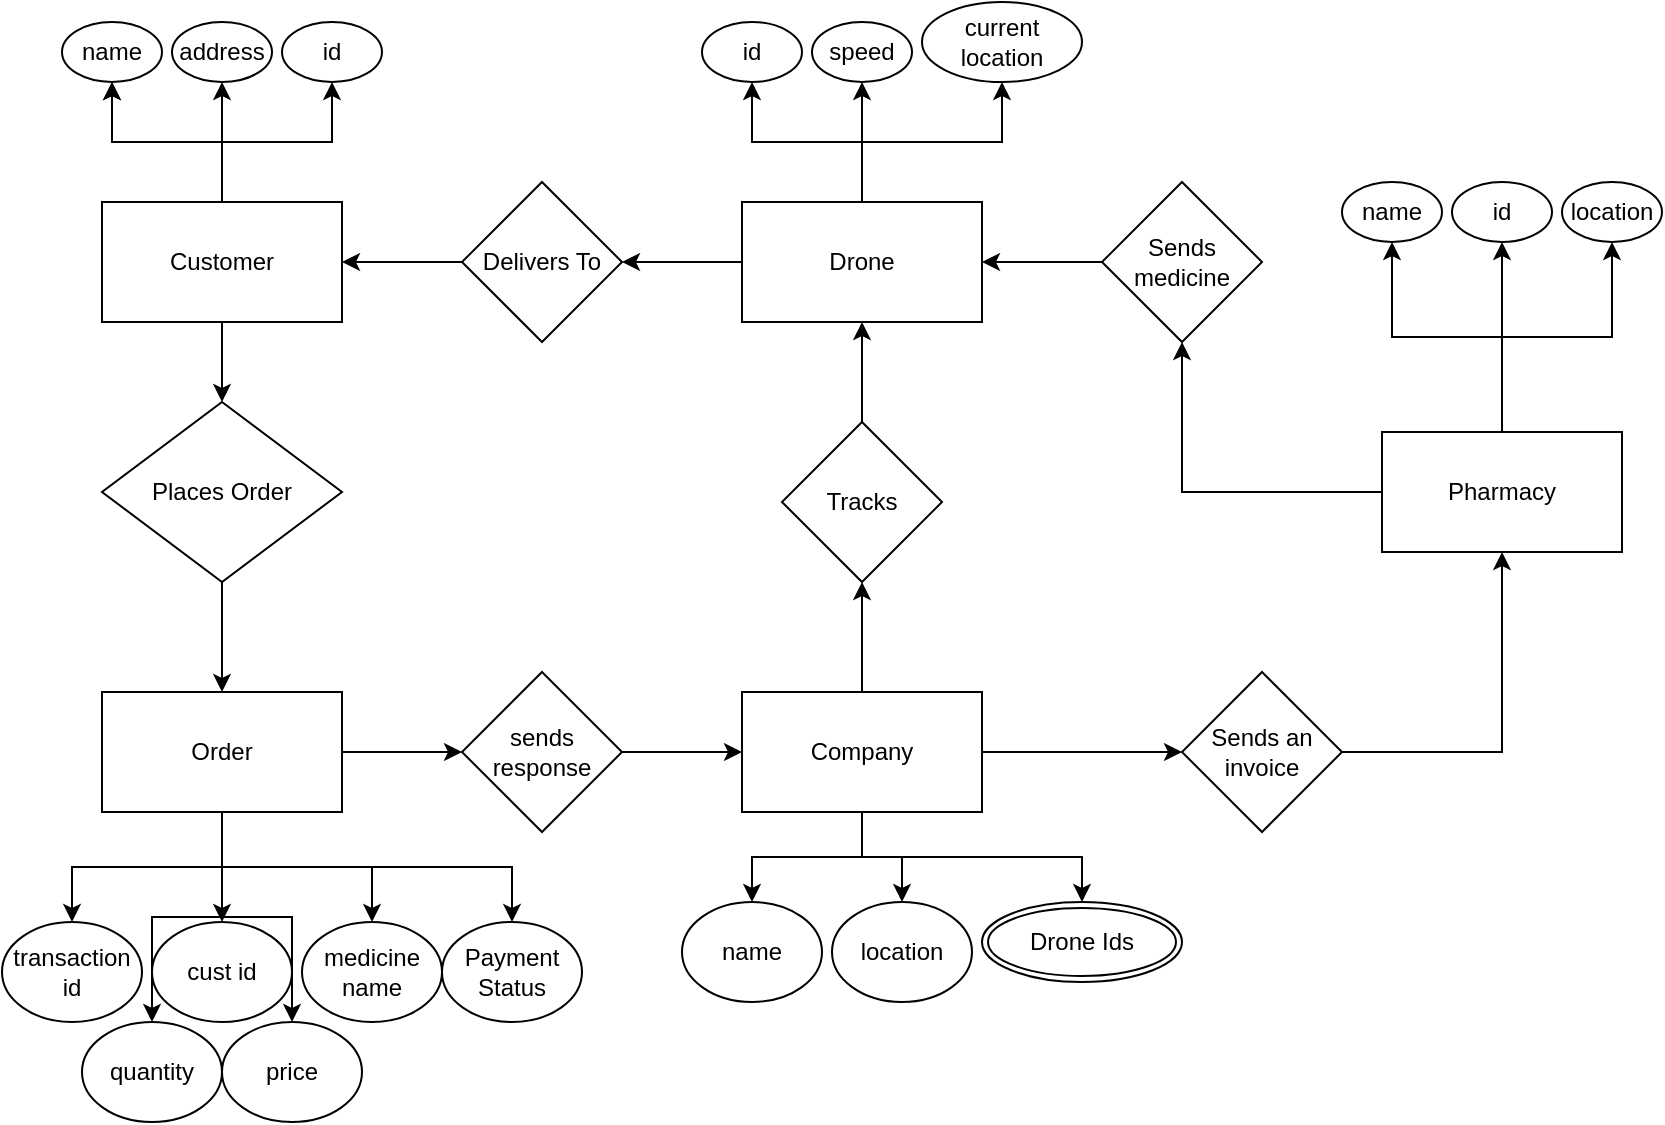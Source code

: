 <mxfile version="23.0.2" type="device">
  <diagram name="Page-1" id="7e2SZxitVWboDw_28Qmb">
    <mxGraphModel dx="1434" dy="772" grid="1" gridSize="10" guides="1" tooltips="1" connect="1" arrows="1" fold="1" page="1" pageScale="1" pageWidth="850" pageHeight="1100" math="0" shadow="0">
      <root>
        <mxCell id="0" />
        <mxCell id="1" parent="0" />
        <mxCell id="E4ogCpELwX2KSt2dfCRv-10" value="" style="edgeStyle=orthogonalEdgeStyle;rounded=0;orthogonalLoop=1;jettySize=auto;html=1;" edge="1" parent="1" source="E4ogCpELwX2KSt2dfCRv-2" target="E4ogCpELwX2KSt2dfCRv-9">
          <mxGeometry relative="1" as="geometry" />
        </mxCell>
        <mxCell id="E4ogCpELwX2KSt2dfCRv-27" value="" style="edgeStyle=orthogonalEdgeStyle;rounded=0;orthogonalLoop=1;jettySize=auto;html=1;" edge="1" parent="1" source="E4ogCpELwX2KSt2dfCRv-2" target="E4ogCpELwX2KSt2dfCRv-26">
          <mxGeometry relative="1" as="geometry" />
        </mxCell>
        <mxCell id="E4ogCpELwX2KSt2dfCRv-28" value="" style="edgeStyle=orthogonalEdgeStyle;rounded=0;orthogonalLoop=1;jettySize=auto;html=1;" edge="1" parent="1" source="E4ogCpELwX2KSt2dfCRv-2" target="E4ogCpELwX2KSt2dfCRv-26">
          <mxGeometry relative="1" as="geometry" />
        </mxCell>
        <mxCell id="E4ogCpELwX2KSt2dfCRv-31" style="edgeStyle=orthogonalEdgeStyle;rounded=0;orthogonalLoop=1;jettySize=auto;html=1;entryX=0.5;entryY=1;entryDx=0;entryDy=0;" edge="1" parent="1" source="E4ogCpELwX2KSt2dfCRv-2" target="E4ogCpELwX2KSt2dfCRv-29">
          <mxGeometry relative="1" as="geometry" />
        </mxCell>
        <mxCell id="E4ogCpELwX2KSt2dfCRv-32" style="edgeStyle=orthogonalEdgeStyle;rounded=0;orthogonalLoop=1;jettySize=auto;html=1;entryX=0.5;entryY=1;entryDx=0;entryDy=0;" edge="1" parent="1" source="E4ogCpELwX2KSt2dfCRv-2" target="E4ogCpELwX2KSt2dfCRv-30">
          <mxGeometry relative="1" as="geometry" />
        </mxCell>
        <mxCell id="E4ogCpELwX2KSt2dfCRv-2" value="Customer" style="rounded=0;whiteSpace=wrap;html=1;" vertex="1" parent="1">
          <mxGeometry x="60" y="220" width="120" height="60" as="geometry" />
        </mxCell>
        <mxCell id="E4ogCpELwX2KSt2dfCRv-14" value="" style="edgeStyle=orthogonalEdgeStyle;rounded=0;orthogonalLoop=1;jettySize=auto;html=1;" edge="1" parent="1" source="E4ogCpELwX2KSt2dfCRv-3" target="E4ogCpELwX2KSt2dfCRv-13">
          <mxGeometry relative="1" as="geometry" />
        </mxCell>
        <mxCell id="E4ogCpELwX2KSt2dfCRv-24" value="" style="edgeStyle=orthogonalEdgeStyle;rounded=0;orthogonalLoop=1;jettySize=auto;html=1;" edge="1" parent="1" source="E4ogCpELwX2KSt2dfCRv-3" target="E4ogCpELwX2KSt2dfCRv-23">
          <mxGeometry relative="1" as="geometry" />
        </mxCell>
        <mxCell id="E4ogCpELwX2KSt2dfCRv-89" style="edgeStyle=orthogonalEdgeStyle;rounded=0;orthogonalLoop=1;jettySize=auto;html=1;entryX=0.5;entryY=0;entryDx=0;entryDy=0;" edge="1" parent="1" source="E4ogCpELwX2KSt2dfCRv-3" target="E4ogCpELwX2KSt2dfCRv-88">
          <mxGeometry relative="1" as="geometry" />
        </mxCell>
        <mxCell id="E4ogCpELwX2KSt2dfCRv-90" style="edgeStyle=orthogonalEdgeStyle;rounded=0;orthogonalLoop=1;jettySize=auto;html=1;entryX=0.5;entryY=0;entryDx=0;entryDy=0;" edge="1" parent="1" source="E4ogCpELwX2KSt2dfCRv-3" target="E4ogCpELwX2KSt2dfCRv-87">
          <mxGeometry relative="1" as="geometry" />
        </mxCell>
        <mxCell id="E4ogCpELwX2KSt2dfCRv-93" style="edgeStyle=orthogonalEdgeStyle;rounded=0;orthogonalLoop=1;jettySize=auto;html=1;entryX=0.5;entryY=0;entryDx=0;entryDy=0;" edge="1" parent="1" source="E4ogCpELwX2KSt2dfCRv-3" target="E4ogCpELwX2KSt2dfCRv-92">
          <mxGeometry relative="1" as="geometry" />
        </mxCell>
        <mxCell id="E4ogCpELwX2KSt2dfCRv-3" value="Company" style="rounded=0;whiteSpace=wrap;html=1;" vertex="1" parent="1">
          <mxGeometry x="380" y="465" width="120" height="60" as="geometry" />
        </mxCell>
        <mxCell id="E4ogCpELwX2KSt2dfCRv-17" value="" style="edgeStyle=orthogonalEdgeStyle;rounded=0;orthogonalLoop=1;jettySize=auto;html=1;" edge="1" parent="1" source="E4ogCpELwX2KSt2dfCRv-4" target="E4ogCpELwX2KSt2dfCRv-16">
          <mxGeometry relative="1" as="geometry" />
        </mxCell>
        <mxCell id="E4ogCpELwX2KSt2dfCRv-54" style="edgeStyle=orthogonalEdgeStyle;rounded=0;orthogonalLoop=1;jettySize=auto;html=1;entryX=0.5;entryY=1;entryDx=0;entryDy=0;" edge="1" parent="1" source="E4ogCpELwX2KSt2dfCRv-4" target="E4ogCpELwX2KSt2dfCRv-33">
          <mxGeometry relative="1" as="geometry" />
        </mxCell>
        <mxCell id="E4ogCpELwX2KSt2dfCRv-55" style="edgeStyle=orthogonalEdgeStyle;rounded=0;orthogonalLoop=1;jettySize=auto;html=1;entryX=0.5;entryY=1;entryDx=0;entryDy=0;" edge="1" parent="1" source="E4ogCpELwX2KSt2dfCRv-4" target="E4ogCpELwX2KSt2dfCRv-34">
          <mxGeometry relative="1" as="geometry" />
        </mxCell>
        <mxCell id="E4ogCpELwX2KSt2dfCRv-56" style="edgeStyle=orthogonalEdgeStyle;rounded=0;orthogonalLoop=1;jettySize=auto;html=1;entryX=0.5;entryY=1;entryDx=0;entryDy=0;" edge="1" parent="1" source="E4ogCpELwX2KSt2dfCRv-4" target="E4ogCpELwX2KSt2dfCRv-35">
          <mxGeometry relative="1" as="geometry" />
        </mxCell>
        <mxCell id="E4ogCpELwX2KSt2dfCRv-4" value="Pharmacy" style="rounded=0;whiteSpace=wrap;html=1;" vertex="1" parent="1">
          <mxGeometry x="700" y="335" width="120" height="60" as="geometry" />
        </mxCell>
        <mxCell id="E4ogCpELwX2KSt2dfCRv-20" value="" style="edgeStyle=orthogonalEdgeStyle;rounded=0;orthogonalLoop=1;jettySize=auto;html=1;" edge="1" parent="1" source="E4ogCpELwX2KSt2dfCRv-5" target="E4ogCpELwX2KSt2dfCRv-19">
          <mxGeometry relative="1" as="geometry" />
        </mxCell>
        <mxCell id="E4ogCpELwX2KSt2dfCRv-51" style="edgeStyle=orthogonalEdgeStyle;rounded=0;orthogonalLoop=1;jettySize=auto;html=1;entryX=0.5;entryY=1;entryDx=0;entryDy=0;" edge="1" parent="1" source="E4ogCpELwX2KSt2dfCRv-5" target="E4ogCpELwX2KSt2dfCRv-44">
          <mxGeometry relative="1" as="geometry" />
        </mxCell>
        <mxCell id="E4ogCpELwX2KSt2dfCRv-52" style="edgeStyle=orthogonalEdgeStyle;rounded=0;orthogonalLoop=1;jettySize=auto;html=1;entryX=0.5;entryY=1;entryDx=0;entryDy=0;" edge="1" parent="1" source="E4ogCpELwX2KSt2dfCRv-5" target="E4ogCpELwX2KSt2dfCRv-49">
          <mxGeometry relative="1" as="geometry" />
        </mxCell>
        <mxCell id="E4ogCpELwX2KSt2dfCRv-53" style="edgeStyle=orthogonalEdgeStyle;rounded=0;orthogonalLoop=1;jettySize=auto;html=1;entryX=0.5;entryY=1;entryDx=0;entryDy=0;" edge="1" parent="1" source="E4ogCpELwX2KSt2dfCRv-5" target="E4ogCpELwX2KSt2dfCRv-50">
          <mxGeometry relative="1" as="geometry" />
        </mxCell>
        <mxCell id="E4ogCpELwX2KSt2dfCRv-5" value="Drone" style="rounded=0;whiteSpace=wrap;html=1;" vertex="1" parent="1">
          <mxGeometry x="380" y="220" width="120" height="60" as="geometry" />
        </mxCell>
        <mxCell id="E4ogCpELwX2KSt2dfCRv-12" style="edgeStyle=orthogonalEdgeStyle;rounded=0;orthogonalLoop=1;jettySize=auto;html=1;entryX=0;entryY=0.5;entryDx=0;entryDy=0;exitX=1;exitY=0.5;exitDx=0;exitDy=0;" edge="1" parent="1" source="E4ogCpELwX2KSt2dfCRv-47" target="E4ogCpELwX2KSt2dfCRv-3">
          <mxGeometry relative="1" as="geometry">
            <mxPoint x="300" y="495" as="sourcePoint" />
          </mxGeometry>
        </mxCell>
        <mxCell id="E4ogCpELwX2KSt2dfCRv-46" value="" style="edgeStyle=orthogonalEdgeStyle;rounded=0;orthogonalLoop=1;jettySize=auto;html=1;" edge="1" parent="1" source="E4ogCpELwX2KSt2dfCRv-9" target="E4ogCpELwX2KSt2dfCRv-45">
          <mxGeometry relative="1" as="geometry" />
        </mxCell>
        <mxCell id="E4ogCpELwX2KSt2dfCRv-9" value="Places Order" style="rhombus;whiteSpace=wrap;html=1;rounded=0;" vertex="1" parent="1">
          <mxGeometry x="60" y="320" width="120" height="90" as="geometry" />
        </mxCell>
        <mxCell id="E4ogCpELwX2KSt2dfCRv-15" style="edgeStyle=orthogonalEdgeStyle;rounded=0;orthogonalLoop=1;jettySize=auto;html=1;" edge="1" parent="1" source="E4ogCpELwX2KSt2dfCRv-13" target="E4ogCpELwX2KSt2dfCRv-4">
          <mxGeometry relative="1" as="geometry" />
        </mxCell>
        <mxCell id="E4ogCpELwX2KSt2dfCRv-13" value="Sends an invoice" style="rhombus;whiteSpace=wrap;html=1;rounded=0;" vertex="1" parent="1">
          <mxGeometry x="600" y="455" width="80" height="80" as="geometry" />
        </mxCell>
        <mxCell id="E4ogCpELwX2KSt2dfCRv-18" style="edgeStyle=orthogonalEdgeStyle;rounded=0;orthogonalLoop=1;jettySize=auto;html=1;entryX=1;entryY=0.5;entryDx=0;entryDy=0;" edge="1" parent="1" source="E4ogCpELwX2KSt2dfCRv-16" target="E4ogCpELwX2KSt2dfCRv-5">
          <mxGeometry relative="1" as="geometry" />
        </mxCell>
        <mxCell id="E4ogCpELwX2KSt2dfCRv-16" value="Sends medicine" style="rhombus;whiteSpace=wrap;html=1;rounded=0;" vertex="1" parent="1">
          <mxGeometry x="560" y="210" width="80" height="80" as="geometry" />
        </mxCell>
        <mxCell id="E4ogCpELwX2KSt2dfCRv-21" style="edgeStyle=orthogonalEdgeStyle;rounded=0;orthogonalLoop=1;jettySize=auto;html=1;" edge="1" parent="1" source="E4ogCpELwX2KSt2dfCRv-19" target="E4ogCpELwX2KSt2dfCRv-2">
          <mxGeometry relative="1" as="geometry" />
        </mxCell>
        <mxCell id="E4ogCpELwX2KSt2dfCRv-19" value="Delivers To" style="rhombus;whiteSpace=wrap;html=1;rounded=0;" vertex="1" parent="1">
          <mxGeometry x="240" y="210" width="80" height="80" as="geometry" />
        </mxCell>
        <mxCell id="E4ogCpELwX2KSt2dfCRv-25" style="edgeStyle=orthogonalEdgeStyle;rounded=0;orthogonalLoop=1;jettySize=auto;html=1;entryX=0.5;entryY=1;entryDx=0;entryDy=0;" edge="1" parent="1" source="E4ogCpELwX2KSt2dfCRv-23" target="E4ogCpELwX2KSt2dfCRv-5">
          <mxGeometry relative="1" as="geometry" />
        </mxCell>
        <mxCell id="E4ogCpELwX2KSt2dfCRv-23" value="Tracks" style="rhombus;whiteSpace=wrap;html=1;rounded=0;" vertex="1" parent="1">
          <mxGeometry x="400" y="330" width="80" height="80" as="geometry" />
        </mxCell>
        <mxCell id="E4ogCpELwX2KSt2dfCRv-26" value="name" style="ellipse;whiteSpace=wrap;html=1;rounded=0;" vertex="1" parent="1">
          <mxGeometry x="40" y="130" width="50" height="30" as="geometry" />
        </mxCell>
        <mxCell id="E4ogCpELwX2KSt2dfCRv-29" value="address" style="ellipse;whiteSpace=wrap;html=1;rounded=0;" vertex="1" parent="1">
          <mxGeometry x="95" y="130" width="50" height="30" as="geometry" />
        </mxCell>
        <mxCell id="E4ogCpELwX2KSt2dfCRv-30" value="id" style="ellipse;whiteSpace=wrap;html=1;rounded=0;" vertex="1" parent="1">
          <mxGeometry x="150" y="130" width="50" height="30" as="geometry" />
        </mxCell>
        <mxCell id="E4ogCpELwX2KSt2dfCRv-33" value="name" style="ellipse;whiteSpace=wrap;html=1;rounded=0;" vertex="1" parent="1">
          <mxGeometry x="680" y="210" width="50" height="30" as="geometry" />
        </mxCell>
        <mxCell id="E4ogCpELwX2KSt2dfCRv-34" value="id" style="ellipse;whiteSpace=wrap;html=1;rounded=0;" vertex="1" parent="1">
          <mxGeometry x="735" y="210" width="50" height="30" as="geometry" />
        </mxCell>
        <mxCell id="E4ogCpELwX2KSt2dfCRv-35" value="location" style="ellipse;whiteSpace=wrap;html=1;rounded=0;" vertex="1" parent="1">
          <mxGeometry x="790" y="210" width="50" height="30" as="geometry" />
        </mxCell>
        <mxCell id="E4ogCpELwX2KSt2dfCRv-44" value="id" style="ellipse;whiteSpace=wrap;html=1;rounded=0;" vertex="1" parent="1">
          <mxGeometry x="360" y="130" width="50" height="30" as="geometry" />
        </mxCell>
        <mxCell id="E4ogCpELwX2KSt2dfCRv-48" value="" style="edgeStyle=orthogonalEdgeStyle;rounded=0;orthogonalLoop=1;jettySize=auto;html=1;" edge="1" parent="1" source="E4ogCpELwX2KSt2dfCRv-45" target="E4ogCpELwX2KSt2dfCRv-47">
          <mxGeometry relative="1" as="geometry" />
        </mxCell>
        <mxCell id="E4ogCpELwX2KSt2dfCRv-67" style="edgeStyle=orthogonalEdgeStyle;rounded=0;orthogonalLoop=1;jettySize=auto;html=1;entryX=0.5;entryY=0;entryDx=0;entryDy=0;" edge="1" parent="1" source="E4ogCpELwX2KSt2dfCRv-45" target="E4ogCpELwX2KSt2dfCRv-62">
          <mxGeometry relative="1" as="geometry" />
        </mxCell>
        <mxCell id="E4ogCpELwX2KSt2dfCRv-68" style="edgeStyle=orthogonalEdgeStyle;rounded=0;orthogonalLoop=1;jettySize=auto;html=1;entryX=0.5;entryY=0;entryDx=0;entryDy=0;" edge="1" parent="1" source="E4ogCpELwX2KSt2dfCRv-45" target="E4ogCpELwX2KSt2dfCRv-63">
          <mxGeometry relative="1" as="geometry" />
        </mxCell>
        <mxCell id="E4ogCpELwX2KSt2dfCRv-69" style="edgeStyle=orthogonalEdgeStyle;rounded=0;orthogonalLoop=1;jettySize=auto;html=1;entryX=0.5;entryY=0;entryDx=0;entryDy=0;" edge="1" parent="1" source="E4ogCpELwX2KSt2dfCRv-45" target="E4ogCpELwX2KSt2dfCRv-64">
          <mxGeometry relative="1" as="geometry" />
        </mxCell>
        <mxCell id="E4ogCpELwX2KSt2dfCRv-70" style="edgeStyle=orthogonalEdgeStyle;rounded=0;orthogonalLoop=1;jettySize=auto;html=1;entryX=0.5;entryY=0;entryDx=0;entryDy=0;" edge="1" parent="1" source="E4ogCpELwX2KSt2dfCRv-45" target="E4ogCpELwX2KSt2dfCRv-65">
          <mxGeometry relative="1" as="geometry" />
        </mxCell>
        <mxCell id="E4ogCpELwX2KSt2dfCRv-71" style="edgeStyle=orthogonalEdgeStyle;rounded=0;orthogonalLoop=1;jettySize=auto;html=1;entryX=0.5;entryY=0;entryDx=0;entryDy=0;" edge="1" parent="1" source="E4ogCpELwX2KSt2dfCRv-45" target="E4ogCpELwX2KSt2dfCRv-66">
          <mxGeometry relative="1" as="geometry" />
        </mxCell>
        <mxCell id="E4ogCpELwX2KSt2dfCRv-84" style="edgeStyle=orthogonalEdgeStyle;rounded=0;orthogonalLoop=1;jettySize=auto;html=1;exitX=0.5;exitY=1;exitDx=0;exitDy=0;entryX=0.5;entryY=0;entryDx=0;entryDy=0;" edge="1" parent="1" source="E4ogCpELwX2KSt2dfCRv-45" target="E4ogCpELwX2KSt2dfCRv-85">
          <mxGeometry relative="1" as="geometry">
            <mxPoint x="270" y="580" as="targetPoint" />
          </mxGeometry>
        </mxCell>
        <mxCell id="E4ogCpELwX2KSt2dfCRv-45" value="Order" style="whiteSpace=wrap;html=1;rounded=0;" vertex="1" parent="1">
          <mxGeometry x="60" y="465" width="120" height="60" as="geometry" />
        </mxCell>
        <mxCell id="E4ogCpELwX2KSt2dfCRv-47" value="sends response" style="rhombus;whiteSpace=wrap;html=1;rounded=0;" vertex="1" parent="1">
          <mxGeometry x="240" y="455" width="80" height="80" as="geometry" />
        </mxCell>
        <mxCell id="E4ogCpELwX2KSt2dfCRv-49" value="speed" style="ellipse;whiteSpace=wrap;html=1;rounded=0;" vertex="1" parent="1">
          <mxGeometry x="415" y="130" width="50" height="30" as="geometry" />
        </mxCell>
        <mxCell id="E4ogCpELwX2KSt2dfCRv-50" value="current location" style="ellipse;whiteSpace=wrap;html=1;rounded=0;" vertex="1" parent="1">
          <mxGeometry x="470" y="120" width="80" height="40" as="geometry" />
        </mxCell>
        <mxCell id="E4ogCpELwX2KSt2dfCRv-62" value="transaction id" style="ellipse;whiteSpace=wrap;html=1;rounded=0;" vertex="1" parent="1">
          <mxGeometry x="10" y="580" width="70" height="50" as="geometry" />
        </mxCell>
        <mxCell id="E4ogCpELwX2KSt2dfCRv-63" value="cust id" style="ellipse;whiteSpace=wrap;html=1;rounded=0;" vertex="1" parent="1">
          <mxGeometry x="85" y="580" width="70" height="50" as="geometry" />
        </mxCell>
        <mxCell id="E4ogCpELwX2KSt2dfCRv-64" value="medicine name" style="ellipse;whiteSpace=wrap;html=1;rounded=0;" vertex="1" parent="1">
          <mxGeometry x="160" y="580" width="70" height="50" as="geometry" />
        </mxCell>
        <mxCell id="E4ogCpELwX2KSt2dfCRv-65" value="quantity" style="ellipse;whiteSpace=wrap;html=1;rounded=0;" vertex="1" parent="1">
          <mxGeometry x="50" y="630" width="70" height="50" as="geometry" />
        </mxCell>
        <mxCell id="E4ogCpELwX2KSt2dfCRv-66" value="price" style="ellipse;whiteSpace=wrap;html=1;rounded=0;" vertex="1" parent="1">
          <mxGeometry x="120" y="630" width="70" height="50" as="geometry" />
        </mxCell>
        <mxCell id="E4ogCpELwX2KSt2dfCRv-85" value="Payment Status" style="ellipse;whiteSpace=wrap;html=1;rounded=0;" vertex="1" parent="1">
          <mxGeometry x="230" y="580" width="70" height="50" as="geometry" />
        </mxCell>
        <mxCell id="E4ogCpELwX2KSt2dfCRv-87" value="name" style="ellipse;whiteSpace=wrap;html=1;rounded=0;" vertex="1" parent="1">
          <mxGeometry x="350" y="570" width="70" height="50" as="geometry" />
        </mxCell>
        <mxCell id="E4ogCpELwX2KSt2dfCRv-88" value="location" style="ellipse;whiteSpace=wrap;html=1;rounded=0;" vertex="1" parent="1">
          <mxGeometry x="425" y="570" width="70" height="50" as="geometry" />
        </mxCell>
        <mxCell id="E4ogCpELwX2KSt2dfCRv-92" value="Drone Ids" style="ellipse;shape=doubleEllipse;margin=3;whiteSpace=wrap;html=1;align=center;" vertex="1" parent="1">
          <mxGeometry x="500" y="570" width="100" height="40" as="geometry" />
        </mxCell>
      </root>
    </mxGraphModel>
  </diagram>
</mxfile>
